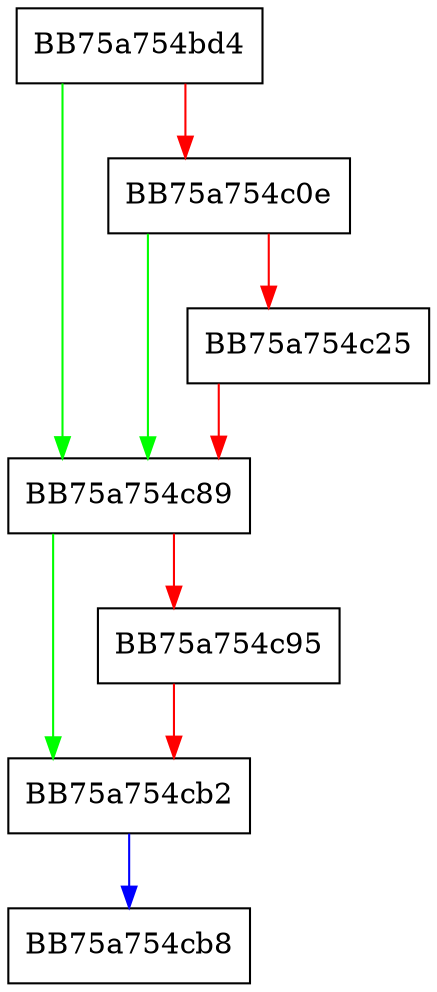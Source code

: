 digraph AddBackref {
  node [shape="box"];
  graph [splines=ortho];
  BB75a754bd4 -> BB75a754c89 [color="green"];
  BB75a754bd4 -> BB75a754c0e [color="red"];
  BB75a754c0e -> BB75a754c89 [color="green"];
  BB75a754c0e -> BB75a754c25 [color="red"];
  BB75a754c25 -> BB75a754c89 [color="red"];
  BB75a754c89 -> BB75a754cb2 [color="green"];
  BB75a754c89 -> BB75a754c95 [color="red"];
  BB75a754c95 -> BB75a754cb2 [color="red"];
  BB75a754cb2 -> BB75a754cb8 [color="blue"];
}